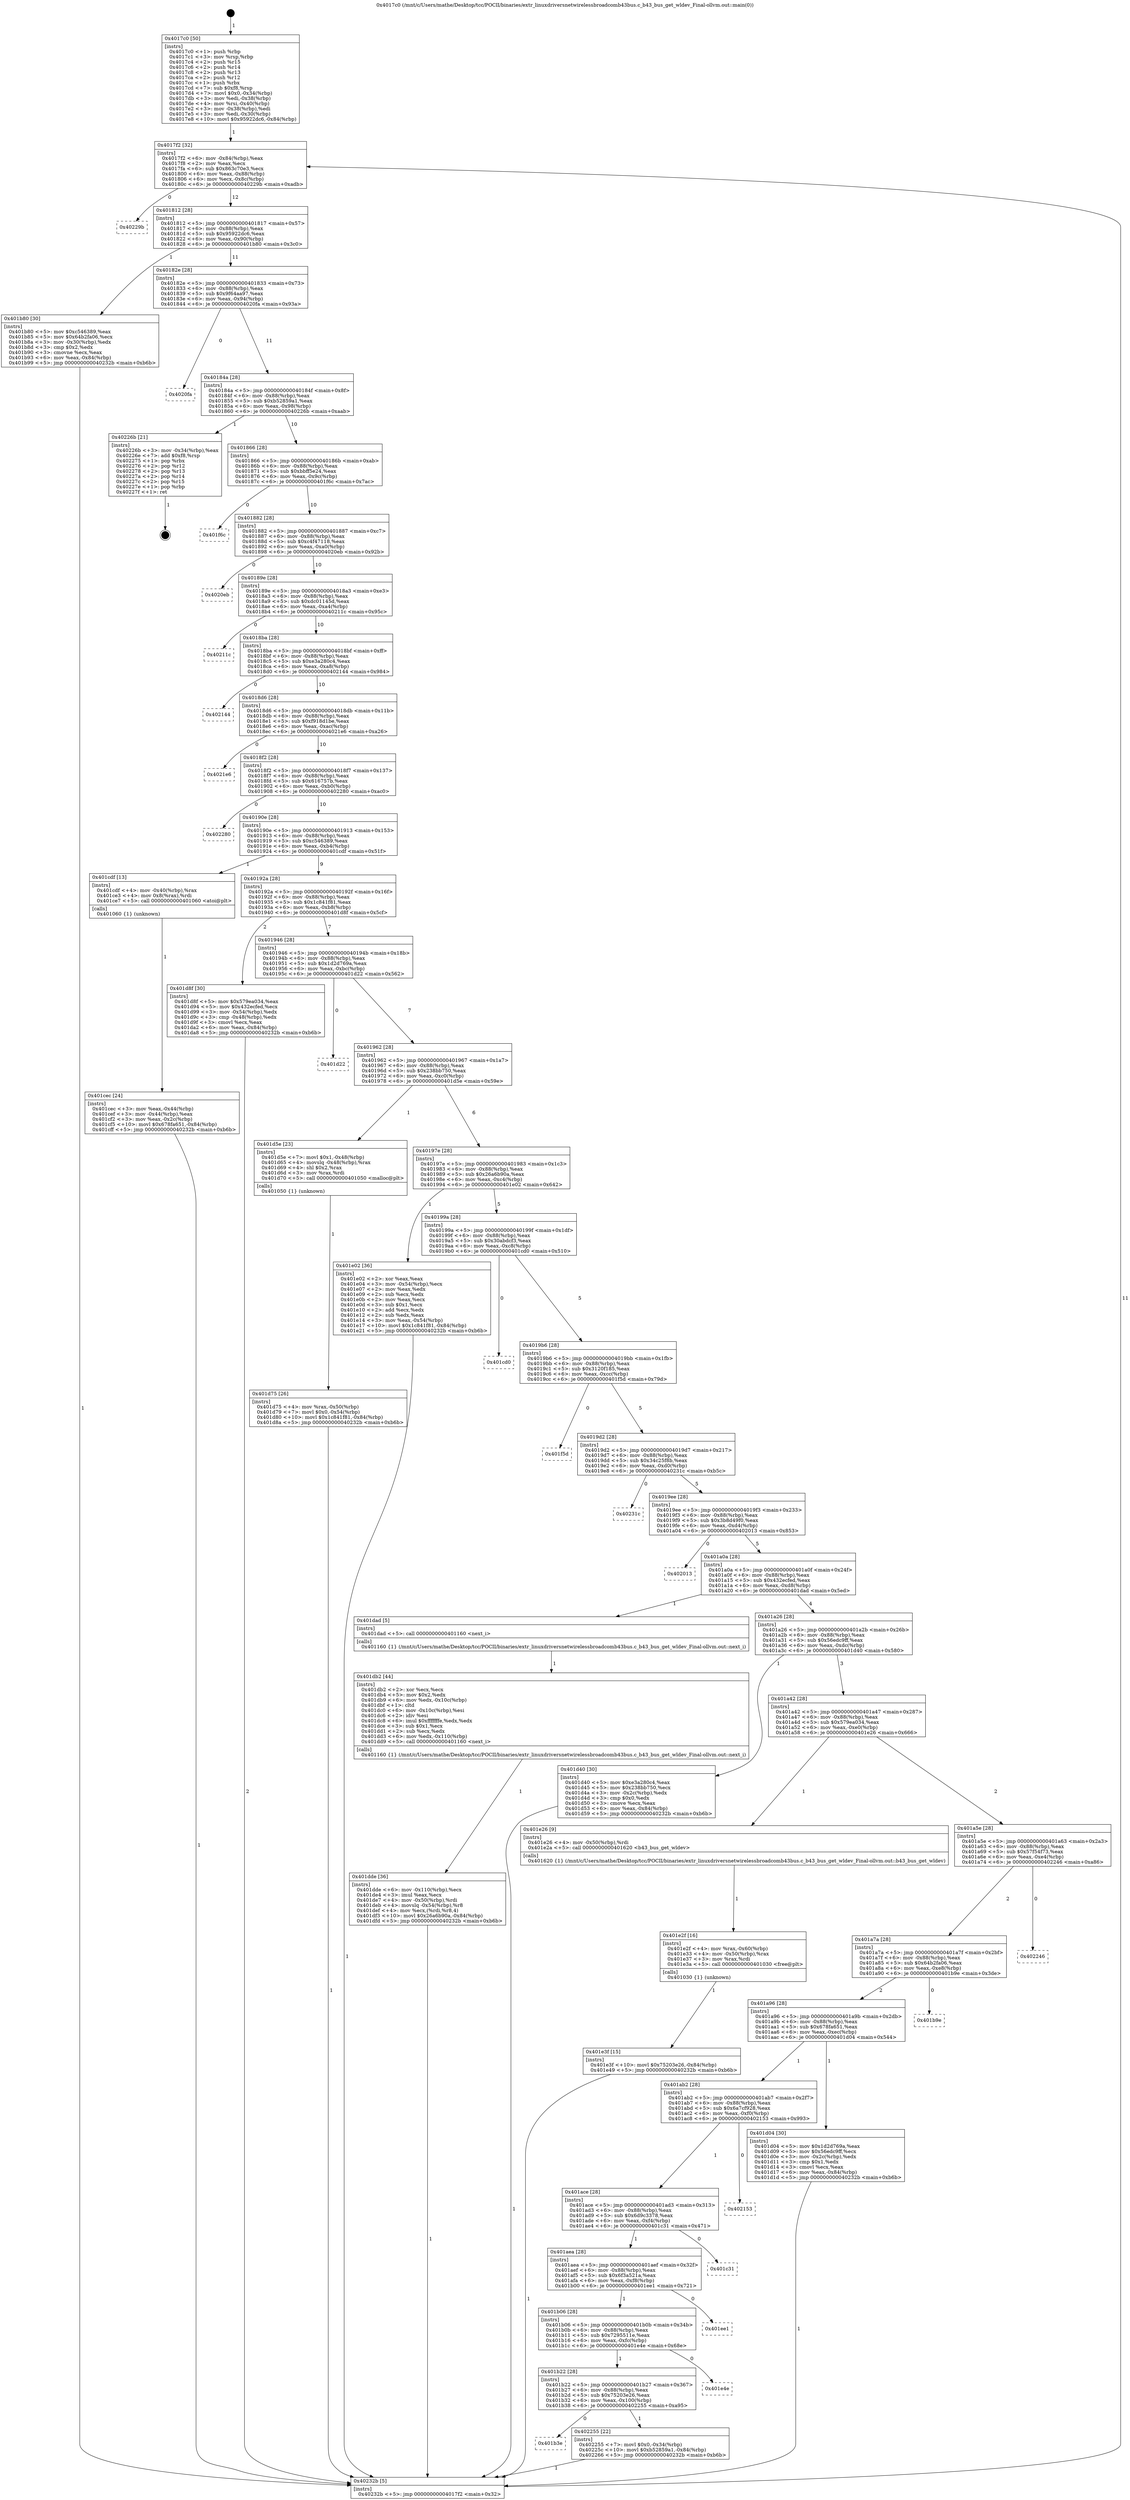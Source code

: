 digraph "0x4017c0" {
  label = "0x4017c0 (/mnt/c/Users/mathe/Desktop/tcc/POCII/binaries/extr_linuxdriversnetwirelessbroadcomb43bus.c_b43_bus_get_wldev_Final-ollvm.out::main(0))"
  labelloc = "t"
  node[shape=record]

  Entry [label="",width=0.3,height=0.3,shape=circle,fillcolor=black,style=filled]
  "0x4017f2" [label="{
     0x4017f2 [32]\l
     | [instrs]\l
     &nbsp;&nbsp;0x4017f2 \<+6\>: mov -0x84(%rbp),%eax\l
     &nbsp;&nbsp;0x4017f8 \<+2\>: mov %eax,%ecx\l
     &nbsp;&nbsp;0x4017fa \<+6\>: sub $0x863c70e3,%ecx\l
     &nbsp;&nbsp;0x401800 \<+6\>: mov %eax,-0x88(%rbp)\l
     &nbsp;&nbsp;0x401806 \<+6\>: mov %ecx,-0x8c(%rbp)\l
     &nbsp;&nbsp;0x40180c \<+6\>: je 000000000040229b \<main+0xadb\>\l
  }"]
  "0x40229b" [label="{
     0x40229b\l
  }", style=dashed]
  "0x401812" [label="{
     0x401812 [28]\l
     | [instrs]\l
     &nbsp;&nbsp;0x401812 \<+5\>: jmp 0000000000401817 \<main+0x57\>\l
     &nbsp;&nbsp;0x401817 \<+6\>: mov -0x88(%rbp),%eax\l
     &nbsp;&nbsp;0x40181d \<+5\>: sub $0x95922dc6,%eax\l
     &nbsp;&nbsp;0x401822 \<+6\>: mov %eax,-0x90(%rbp)\l
     &nbsp;&nbsp;0x401828 \<+6\>: je 0000000000401b80 \<main+0x3c0\>\l
  }"]
  Exit [label="",width=0.3,height=0.3,shape=circle,fillcolor=black,style=filled,peripheries=2]
  "0x401b80" [label="{
     0x401b80 [30]\l
     | [instrs]\l
     &nbsp;&nbsp;0x401b80 \<+5\>: mov $0xc546389,%eax\l
     &nbsp;&nbsp;0x401b85 \<+5\>: mov $0x64b2fa06,%ecx\l
     &nbsp;&nbsp;0x401b8a \<+3\>: mov -0x30(%rbp),%edx\l
     &nbsp;&nbsp;0x401b8d \<+3\>: cmp $0x2,%edx\l
     &nbsp;&nbsp;0x401b90 \<+3\>: cmovne %ecx,%eax\l
     &nbsp;&nbsp;0x401b93 \<+6\>: mov %eax,-0x84(%rbp)\l
     &nbsp;&nbsp;0x401b99 \<+5\>: jmp 000000000040232b \<main+0xb6b\>\l
  }"]
  "0x40182e" [label="{
     0x40182e [28]\l
     | [instrs]\l
     &nbsp;&nbsp;0x40182e \<+5\>: jmp 0000000000401833 \<main+0x73\>\l
     &nbsp;&nbsp;0x401833 \<+6\>: mov -0x88(%rbp),%eax\l
     &nbsp;&nbsp;0x401839 \<+5\>: sub $0x9f64aa97,%eax\l
     &nbsp;&nbsp;0x40183e \<+6\>: mov %eax,-0x94(%rbp)\l
     &nbsp;&nbsp;0x401844 \<+6\>: je 00000000004020fa \<main+0x93a\>\l
  }"]
  "0x40232b" [label="{
     0x40232b [5]\l
     | [instrs]\l
     &nbsp;&nbsp;0x40232b \<+5\>: jmp 00000000004017f2 \<main+0x32\>\l
  }"]
  "0x4017c0" [label="{
     0x4017c0 [50]\l
     | [instrs]\l
     &nbsp;&nbsp;0x4017c0 \<+1\>: push %rbp\l
     &nbsp;&nbsp;0x4017c1 \<+3\>: mov %rsp,%rbp\l
     &nbsp;&nbsp;0x4017c4 \<+2\>: push %r15\l
     &nbsp;&nbsp;0x4017c6 \<+2\>: push %r14\l
     &nbsp;&nbsp;0x4017c8 \<+2\>: push %r13\l
     &nbsp;&nbsp;0x4017ca \<+2\>: push %r12\l
     &nbsp;&nbsp;0x4017cc \<+1\>: push %rbx\l
     &nbsp;&nbsp;0x4017cd \<+7\>: sub $0xf8,%rsp\l
     &nbsp;&nbsp;0x4017d4 \<+7\>: movl $0x0,-0x34(%rbp)\l
     &nbsp;&nbsp;0x4017db \<+3\>: mov %edi,-0x38(%rbp)\l
     &nbsp;&nbsp;0x4017de \<+4\>: mov %rsi,-0x40(%rbp)\l
     &nbsp;&nbsp;0x4017e2 \<+3\>: mov -0x38(%rbp),%edi\l
     &nbsp;&nbsp;0x4017e5 \<+3\>: mov %edi,-0x30(%rbp)\l
     &nbsp;&nbsp;0x4017e8 \<+10\>: movl $0x95922dc6,-0x84(%rbp)\l
  }"]
  "0x401b3e" [label="{
     0x401b3e\l
  }", style=dashed]
  "0x4020fa" [label="{
     0x4020fa\l
  }", style=dashed]
  "0x40184a" [label="{
     0x40184a [28]\l
     | [instrs]\l
     &nbsp;&nbsp;0x40184a \<+5\>: jmp 000000000040184f \<main+0x8f\>\l
     &nbsp;&nbsp;0x40184f \<+6\>: mov -0x88(%rbp),%eax\l
     &nbsp;&nbsp;0x401855 \<+5\>: sub $0xb52859a1,%eax\l
     &nbsp;&nbsp;0x40185a \<+6\>: mov %eax,-0x98(%rbp)\l
     &nbsp;&nbsp;0x401860 \<+6\>: je 000000000040226b \<main+0xaab\>\l
  }"]
  "0x402255" [label="{
     0x402255 [22]\l
     | [instrs]\l
     &nbsp;&nbsp;0x402255 \<+7\>: movl $0x0,-0x34(%rbp)\l
     &nbsp;&nbsp;0x40225c \<+10\>: movl $0xb52859a1,-0x84(%rbp)\l
     &nbsp;&nbsp;0x402266 \<+5\>: jmp 000000000040232b \<main+0xb6b\>\l
  }"]
  "0x40226b" [label="{
     0x40226b [21]\l
     | [instrs]\l
     &nbsp;&nbsp;0x40226b \<+3\>: mov -0x34(%rbp),%eax\l
     &nbsp;&nbsp;0x40226e \<+7\>: add $0xf8,%rsp\l
     &nbsp;&nbsp;0x402275 \<+1\>: pop %rbx\l
     &nbsp;&nbsp;0x402276 \<+2\>: pop %r12\l
     &nbsp;&nbsp;0x402278 \<+2\>: pop %r13\l
     &nbsp;&nbsp;0x40227a \<+2\>: pop %r14\l
     &nbsp;&nbsp;0x40227c \<+2\>: pop %r15\l
     &nbsp;&nbsp;0x40227e \<+1\>: pop %rbp\l
     &nbsp;&nbsp;0x40227f \<+1\>: ret\l
  }"]
  "0x401866" [label="{
     0x401866 [28]\l
     | [instrs]\l
     &nbsp;&nbsp;0x401866 \<+5\>: jmp 000000000040186b \<main+0xab\>\l
     &nbsp;&nbsp;0x40186b \<+6\>: mov -0x88(%rbp),%eax\l
     &nbsp;&nbsp;0x401871 \<+5\>: sub $0xbbff5e24,%eax\l
     &nbsp;&nbsp;0x401876 \<+6\>: mov %eax,-0x9c(%rbp)\l
     &nbsp;&nbsp;0x40187c \<+6\>: je 0000000000401f6c \<main+0x7ac\>\l
  }"]
  "0x401b22" [label="{
     0x401b22 [28]\l
     | [instrs]\l
     &nbsp;&nbsp;0x401b22 \<+5\>: jmp 0000000000401b27 \<main+0x367\>\l
     &nbsp;&nbsp;0x401b27 \<+6\>: mov -0x88(%rbp),%eax\l
     &nbsp;&nbsp;0x401b2d \<+5\>: sub $0x75203e26,%eax\l
     &nbsp;&nbsp;0x401b32 \<+6\>: mov %eax,-0x100(%rbp)\l
     &nbsp;&nbsp;0x401b38 \<+6\>: je 0000000000402255 \<main+0xa95\>\l
  }"]
  "0x401f6c" [label="{
     0x401f6c\l
  }", style=dashed]
  "0x401882" [label="{
     0x401882 [28]\l
     | [instrs]\l
     &nbsp;&nbsp;0x401882 \<+5\>: jmp 0000000000401887 \<main+0xc7\>\l
     &nbsp;&nbsp;0x401887 \<+6\>: mov -0x88(%rbp),%eax\l
     &nbsp;&nbsp;0x40188d \<+5\>: sub $0xc4f47118,%eax\l
     &nbsp;&nbsp;0x401892 \<+6\>: mov %eax,-0xa0(%rbp)\l
     &nbsp;&nbsp;0x401898 \<+6\>: je 00000000004020eb \<main+0x92b\>\l
  }"]
  "0x401e4e" [label="{
     0x401e4e\l
  }", style=dashed]
  "0x4020eb" [label="{
     0x4020eb\l
  }", style=dashed]
  "0x40189e" [label="{
     0x40189e [28]\l
     | [instrs]\l
     &nbsp;&nbsp;0x40189e \<+5\>: jmp 00000000004018a3 \<main+0xe3\>\l
     &nbsp;&nbsp;0x4018a3 \<+6\>: mov -0x88(%rbp),%eax\l
     &nbsp;&nbsp;0x4018a9 \<+5\>: sub $0xdc01145d,%eax\l
     &nbsp;&nbsp;0x4018ae \<+6\>: mov %eax,-0xa4(%rbp)\l
     &nbsp;&nbsp;0x4018b4 \<+6\>: je 000000000040211c \<main+0x95c\>\l
  }"]
  "0x401b06" [label="{
     0x401b06 [28]\l
     | [instrs]\l
     &nbsp;&nbsp;0x401b06 \<+5\>: jmp 0000000000401b0b \<main+0x34b\>\l
     &nbsp;&nbsp;0x401b0b \<+6\>: mov -0x88(%rbp),%eax\l
     &nbsp;&nbsp;0x401b11 \<+5\>: sub $0x7295511e,%eax\l
     &nbsp;&nbsp;0x401b16 \<+6\>: mov %eax,-0xfc(%rbp)\l
     &nbsp;&nbsp;0x401b1c \<+6\>: je 0000000000401e4e \<main+0x68e\>\l
  }"]
  "0x40211c" [label="{
     0x40211c\l
  }", style=dashed]
  "0x4018ba" [label="{
     0x4018ba [28]\l
     | [instrs]\l
     &nbsp;&nbsp;0x4018ba \<+5\>: jmp 00000000004018bf \<main+0xff\>\l
     &nbsp;&nbsp;0x4018bf \<+6\>: mov -0x88(%rbp),%eax\l
     &nbsp;&nbsp;0x4018c5 \<+5\>: sub $0xe3a280c4,%eax\l
     &nbsp;&nbsp;0x4018ca \<+6\>: mov %eax,-0xa8(%rbp)\l
     &nbsp;&nbsp;0x4018d0 \<+6\>: je 0000000000402144 \<main+0x984\>\l
  }"]
  "0x401ee1" [label="{
     0x401ee1\l
  }", style=dashed]
  "0x402144" [label="{
     0x402144\l
  }", style=dashed]
  "0x4018d6" [label="{
     0x4018d6 [28]\l
     | [instrs]\l
     &nbsp;&nbsp;0x4018d6 \<+5\>: jmp 00000000004018db \<main+0x11b\>\l
     &nbsp;&nbsp;0x4018db \<+6\>: mov -0x88(%rbp),%eax\l
     &nbsp;&nbsp;0x4018e1 \<+5\>: sub $0xf918d1be,%eax\l
     &nbsp;&nbsp;0x4018e6 \<+6\>: mov %eax,-0xac(%rbp)\l
     &nbsp;&nbsp;0x4018ec \<+6\>: je 00000000004021e6 \<main+0xa26\>\l
  }"]
  "0x401aea" [label="{
     0x401aea [28]\l
     | [instrs]\l
     &nbsp;&nbsp;0x401aea \<+5\>: jmp 0000000000401aef \<main+0x32f\>\l
     &nbsp;&nbsp;0x401aef \<+6\>: mov -0x88(%rbp),%eax\l
     &nbsp;&nbsp;0x401af5 \<+5\>: sub $0x6f3a521a,%eax\l
     &nbsp;&nbsp;0x401afa \<+6\>: mov %eax,-0xf8(%rbp)\l
     &nbsp;&nbsp;0x401b00 \<+6\>: je 0000000000401ee1 \<main+0x721\>\l
  }"]
  "0x4021e6" [label="{
     0x4021e6\l
  }", style=dashed]
  "0x4018f2" [label="{
     0x4018f2 [28]\l
     | [instrs]\l
     &nbsp;&nbsp;0x4018f2 \<+5\>: jmp 00000000004018f7 \<main+0x137\>\l
     &nbsp;&nbsp;0x4018f7 \<+6\>: mov -0x88(%rbp),%eax\l
     &nbsp;&nbsp;0x4018fd \<+5\>: sub $0x616757b,%eax\l
     &nbsp;&nbsp;0x401902 \<+6\>: mov %eax,-0xb0(%rbp)\l
     &nbsp;&nbsp;0x401908 \<+6\>: je 0000000000402280 \<main+0xac0\>\l
  }"]
  "0x401c31" [label="{
     0x401c31\l
  }", style=dashed]
  "0x402280" [label="{
     0x402280\l
  }", style=dashed]
  "0x40190e" [label="{
     0x40190e [28]\l
     | [instrs]\l
     &nbsp;&nbsp;0x40190e \<+5\>: jmp 0000000000401913 \<main+0x153\>\l
     &nbsp;&nbsp;0x401913 \<+6\>: mov -0x88(%rbp),%eax\l
     &nbsp;&nbsp;0x401919 \<+5\>: sub $0xc546389,%eax\l
     &nbsp;&nbsp;0x40191e \<+6\>: mov %eax,-0xb4(%rbp)\l
     &nbsp;&nbsp;0x401924 \<+6\>: je 0000000000401cdf \<main+0x51f\>\l
  }"]
  "0x401ace" [label="{
     0x401ace [28]\l
     | [instrs]\l
     &nbsp;&nbsp;0x401ace \<+5\>: jmp 0000000000401ad3 \<main+0x313\>\l
     &nbsp;&nbsp;0x401ad3 \<+6\>: mov -0x88(%rbp),%eax\l
     &nbsp;&nbsp;0x401ad9 \<+5\>: sub $0x6d9c3378,%eax\l
     &nbsp;&nbsp;0x401ade \<+6\>: mov %eax,-0xf4(%rbp)\l
     &nbsp;&nbsp;0x401ae4 \<+6\>: je 0000000000401c31 \<main+0x471\>\l
  }"]
  "0x401cdf" [label="{
     0x401cdf [13]\l
     | [instrs]\l
     &nbsp;&nbsp;0x401cdf \<+4\>: mov -0x40(%rbp),%rax\l
     &nbsp;&nbsp;0x401ce3 \<+4\>: mov 0x8(%rax),%rdi\l
     &nbsp;&nbsp;0x401ce7 \<+5\>: call 0000000000401060 \<atoi@plt\>\l
     | [calls]\l
     &nbsp;&nbsp;0x401060 \{1\} (unknown)\l
  }"]
  "0x40192a" [label="{
     0x40192a [28]\l
     | [instrs]\l
     &nbsp;&nbsp;0x40192a \<+5\>: jmp 000000000040192f \<main+0x16f\>\l
     &nbsp;&nbsp;0x40192f \<+6\>: mov -0x88(%rbp),%eax\l
     &nbsp;&nbsp;0x401935 \<+5\>: sub $0x1c841f81,%eax\l
     &nbsp;&nbsp;0x40193a \<+6\>: mov %eax,-0xb8(%rbp)\l
     &nbsp;&nbsp;0x401940 \<+6\>: je 0000000000401d8f \<main+0x5cf\>\l
  }"]
  "0x401cec" [label="{
     0x401cec [24]\l
     | [instrs]\l
     &nbsp;&nbsp;0x401cec \<+3\>: mov %eax,-0x44(%rbp)\l
     &nbsp;&nbsp;0x401cef \<+3\>: mov -0x44(%rbp),%eax\l
     &nbsp;&nbsp;0x401cf2 \<+3\>: mov %eax,-0x2c(%rbp)\l
     &nbsp;&nbsp;0x401cf5 \<+10\>: movl $0x678fa651,-0x84(%rbp)\l
     &nbsp;&nbsp;0x401cff \<+5\>: jmp 000000000040232b \<main+0xb6b\>\l
  }"]
  "0x402153" [label="{
     0x402153\l
  }", style=dashed]
  "0x401d8f" [label="{
     0x401d8f [30]\l
     | [instrs]\l
     &nbsp;&nbsp;0x401d8f \<+5\>: mov $0x579ea034,%eax\l
     &nbsp;&nbsp;0x401d94 \<+5\>: mov $0x432ecfed,%ecx\l
     &nbsp;&nbsp;0x401d99 \<+3\>: mov -0x54(%rbp),%edx\l
     &nbsp;&nbsp;0x401d9c \<+3\>: cmp -0x48(%rbp),%edx\l
     &nbsp;&nbsp;0x401d9f \<+3\>: cmovl %ecx,%eax\l
     &nbsp;&nbsp;0x401da2 \<+6\>: mov %eax,-0x84(%rbp)\l
     &nbsp;&nbsp;0x401da8 \<+5\>: jmp 000000000040232b \<main+0xb6b\>\l
  }"]
  "0x401946" [label="{
     0x401946 [28]\l
     | [instrs]\l
     &nbsp;&nbsp;0x401946 \<+5\>: jmp 000000000040194b \<main+0x18b\>\l
     &nbsp;&nbsp;0x40194b \<+6\>: mov -0x88(%rbp),%eax\l
     &nbsp;&nbsp;0x401951 \<+5\>: sub $0x1d2d769a,%eax\l
     &nbsp;&nbsp;0x401956 \<+6\>: mov %eax,-0xbc(%rbp)\l
     &nbsp;&nbsp;0x40195c \<+6\>: je 0000000000401d22 \<main+0x562\>\l
  }"]
  "0x401e3f" [label="{
     0x401e3f [15]\l
     | [instrs]\l
     &nbsp;&nbsp;0x401e3f \<+10\>: movl $0x75203e26,-0x84(%rbp)\l
     &nbsp;&nbsp;0x401e49 \<+5\>: jmp 000000000040232b \<main+0xb6b\>\l
  }"]
  "0x401d22" [label="{
     0x401d22\l
  }", style=dashed]
  "0x401962" [label="{
     0x401962 [28]\l
     | [instrs]\l
     &nbsp;&nbsp;0x401962 \<+5\>: jmp 0000000000401967 \<main+0x1a7\>\l
     &nbsp;&nbsp;0x401967 \<+6\>: mov -0x88(%rbp),%eax\l
     &nbsp;&nbsp;0x40196d \<+5\>: sub $0x238bb750,%eax\l
     &nbsp;&nbsp;0x401972 \<+6\>: mov %eax,-0xc0(%rbp)\l
     &nbsp;&nbsp;0x401978 \<+6\>: je 0000000000401d5e \<main+0x59e\>\l
  }"]
  "0x401e2f" [label="{
     0x401e2f [16]\l
     | [instrs]\l
     &nbsp;&nbsp;0x401e2f \<+4\>: mov %rax,-0x60(%rbp)\l
     &nbsp;&nbsp;0x401e33 \<+4\>: mov -0x50(%rbp),%rax\l
     &nbsp;&nbsp;0x401e37 \<+3\>: mov %rax,%rdi\l
     &nbsp;&nbsp;0x401e3a \<+5\>: call 0000000000401030 \<free@plt\>\l
     | [calls]\l
     &nbsp;&nbsp;0x401030 \{1\} (unknown)\l
  }"]
  "0x401d5e" [label="{
     0x401d5e [23]\l
     | [instrs]\l
     &nbsp;&nbsp;0x401d5e \<+7\>: movl $0x1,-0x48(%rbp)\l
     &nbsp;&nbsp;0x401d65 \<+4\>: movslq -0x48(%rbp),%rax\l
     &nbsp;&nbsp;0x401d69 \<+4\>: shl $0x2,%rax\l
     &nbsp;&nbsp;0x401d6d \<+3\>: mov %rax,%rdi\l
     &nbsp;&nbsp;0x401d70 \<+5\>: call 0000000000401050 \<malloc@plt\>\l
     | [calls]\l
     &nbsp;&nbsp;0x401050 \{1\} (unknown)\l
  }"]
  "0x40197e" [label="{
     0x40197e [28]\l
     | [instrs]\l
     &nbsp;&nbsp;0x40197e \<+5\>: jmp 0000000000401983 \<main+0x1c3\>\l
     &nbsp;&nbsp;0x401983 \<+6\>: mov -0x88(%rbp),%eax\l
     &nbsp;&nbsp;0x401989 \<+5\>: sub $0x26a6b90a,%eax\l
     &nbsp;&nbsp;0x40198e \<+6\>: mov %eax,-0xc4(%rbp)\l
     &nbsp;&nbsp;0x401994 \<+6\>: je 0000000000401e02 \<main+0x642\>\l
  }"]
  "0x401dde" [label="{
     0x401dde [36]\l
     | [instrs]\l
     &nbsp;&nbsp;0x401dde \<+6\>: mov -0x110(%rbp),%ecx\l
     &nbsp;&nbsp;0x401de4 \<+3\>: imul %eax,%ecx\l
     &nbsp;&nbsp;0x401de7 \<+4\>: mov -0x50(%rbp),%rdi\l
     &nbsp;&nbsp;0x401deb \<+4\>: movslq -0x54(%rbp),%r8\l
     &nbsp;&nbsp;0x401def \<+4\>: mov %ecx,(%rdi,%r8,4)\l
     &nbsp;&nbsp;0x401df3 \<+10\>: movl $0x26a6b90a,-0x84(%rbp)\l
     &nbsp;&nbsp;0x401dfd \<+5\>: jmp 000000000040232b \<main+0xb6b\>\l
  }"]
  "0x401e02" [label="{
     0x401e02 [36]\l
     | [instrs]\l
     &nbsp;&nbsp;0x401e02 \<+2\>: xor %eax,%eax\l
     &nbsp;&nbsp;0x401e04 \<+3\>: mov -0x54(%rbp),%ecx\l
     &nbsp;&nbsp;0x401e07 \<+2\>: mov %eax,%edx\l
     &nbsp;&nbsp;0x401e09 \<+2\>: sub %ecx,%edx\l
     &nbsp;&nbsp;0x401e0b \<+2\>: mov %eax,%ecx\l
     &nbsp;&nbsp;0x401e0d \<+3\>: sub $0x1,%ecx\l
     &nbsp;&nbsp;0x401e10 \<+2\>: add %ecx,%edx\l
     &nbsp;&nbsp;0x401e12 \<+2\>: sub %edx,%eax\l
     &nbsp;&nbsp;0x401e14 \<+3\>: mov %eax,-0x54(%rbp)\l
     &nbsp;&nbsp;0x401e17 \<+10\>: movl $0x1c841f81,-0x84(%rbp)\l
     &nbsp;&nbsp;0x401e21 \<+5\>: jmp 000000000040232b \<main+0xb6b\>\l
  }"]
  "0x40199a" [label="{
     0x40199a [28]\l
     | [instrs]\l
     &nbsp;&nbsp;0x40199a \<+5\>: jmp 000000000040199f \<main+0x1df\>\l
     &nbsp;&nbsp;0x40199f \<+6\>: mov -0x88(%rbp),%eax\l
     &nbsp;&nbsp;0x4019a5 \<+5\>: sub $0x30abdcf3,%eax\l
     &nbsp;&nbsp;0x4019aa \<+6\>: mov %eax,-0xc8(%rbp)\l
     &nbsp;&nbsp;0x4019b0 \<+6\>: je 0000000000401cd0 \<main+0x510\>\l
  }"]
  "0x401db2" [label="{
     0x401db2 [44]\l
     | [instrs]\l
     &nbsp;&nbsp;0x401db2 \<+2\>: xor %ecx,%ecx\l
     &nbsp;&nbsp;0x401db4 \<+5\>: mov $0x2,%edx\l
     &nbsp;&nbsp;0x401db9 \<+6\>: mov %edx,-0x10c(%rbp)\l
     &nbsp;&nbsp;0x401dbf \<+1\>: cltd\l
     &nbsp;&nbsp;0x401dc0 \<+6\>: mov -0x10c(%rbp),%esi\l
     &nbsp;&nbsp;0x401dc6 \<+2\>: idiv %esi\l
     &nbsp;&nbsp;0x401dc8 \<+6\>: imul $0xfffffffe,%edx,%edx\l
     &nbsp;&nbsp;0x401dce \<+3\>: sub $0x1,%ecx\l
     &nbsp;&nbsp;0x401dd1 \<+2\>: sub %ecx,%edx\l
     &nbsp;&nbsp;0x401dd3 \<+6\>: mov %edx,-0x110(%rbp)\l
     &nbsp;&nbsp;0x401dd9 \<+5\>: call 0000000000401160 \<next_i\>\l
     | [calls]\l
     &nbsp;&nbsp;0x401160 \{1\} (/mnt/c/Users/mathe/Desktop/tcc/POCII/binaries/extr_linuxdriversnetwirelessbroadcomb43bus.c_b43_bus_get_wldev_Final-ollvm.out::next_i)\l
  }"]
  "0x401cd0" [label="{
     0x401cd0\l
  }", style=dashed]
  "0x4019b6" [label="{
     0x4019b6 [28]\l
     | [instrs]\l
     &nbsp;&nbsp;0x4019b6 \<+5\>: jmp 00000000004019bb \<main+0x1fb\>\l
     &nbsp;&nbsp;0x4019bb \<+6\>: mov -0x88(%rbp),%eax\l
     &nbsp;&nbsp;0x4019c1 \<+5\>: sub $0x3120f185,%eax\l
     &nbsp;&nbsp;0x4019c6 \<+6\>: mov %eax,-0xcc(%rbp)\l
     &nbsp;&nbsp;0x4019cc \<+6\>: je 0000000000401f5d \<main+0x79d\>\l
  }"]
  "0x401d75" [label="{
     0x401d75 [26]\l
     | [instrs]\l
     &nbsp;&nbsp;0x401d75 \<+4\>: mov %rax,-0x50(%rbp)\l
     &nbsp;&nbsp;0x401d79 \<+7\>: movl $0x0,-0x54(%rbp)\l
     &nbsp;&nbsp;0x401d80 \<+10\>: movl $0x1c841f81,-0x84(%rbp)\l
     &nbsp;&nbsp;0x401d8a \<+5\>: jmp 000000000040232b \<main+0xb6b\>\l
  }"]
  "0x401f5d" [label="{
     0x401f5d\l
  }", style=dashed]
  "0x4019d2" [label="{
     0x4019d2 [28]\l
     | [instrs]\l
     &nbsp;&nbsp;0x4019d2 \<+5\>: jmp 00000000004019d7 \<main+0x217\>\l
     &nbsp;&nbsp;0x4019d7 \<+6\>: mov -0x88(%rbp),%eax\l
     &nbsp;&nbsp;0x4019dd \<+5\>: sub $0x34c25f8b,%eax\l
     &nbsp;&nbsp;0x4019e2 \<+6\>: mov %eax,-0xd0(%rbp)\l
     &nbsp;&nbsp;0x4019e8 \<+6\>: je 000000000040231c \<main+0xb5c\>\l
  }"]
  "0x401ab2" [label="{
     0x401ab2 [28]\l
     | [instrs]\l
     &nbsp;&nbsp;0x401ab2 \<+5\>: jmp 0000000000401ab7 \<main+0x2f7\>\l
     &nbsp;&nbsp;0x401ab7 \<+6\>: mov -0x88(%rbp),%eax\l
     &nbsp;&nbsp;0x401abd \<+5\>: sub $0x6a7cf928,%eax\l
     &nbsp;&nbsp;0x401ac2 \<+6\>: mov %eax,-0xf0(%rbp)\l
     &nbsp;&nbsp;0x401ac8 \<+6\>: je 0000000000402153 \<main+0x993\>\l
  }"]
  "0x40231c" [label="{
     0x40231c\l
  }", style=dashed]
  "0x4019ee" [label="{
     0x4019ee [28]\l
     | [instrs]\l
     &nbsp;&nbsp;0x4019ee \<+5\>: jmp 00000000004019f3 \<main+0x233\>\l
     &nbsp;&nbsp;0x4019f3 \<+6\>: mov -0x88(%rbp),%eax\l
     &nbsp;&nbsp;0x4019f9 \<+5\>: sub $0x3b8d49f0,%eax\l
     &nbsp;&nbsp;0x4019fe \<+6\>: mov %eax,-0xd4(%rbp)\l
     &nbsp;&nbsp;0x401a04 \<+6\>: je 0000000000402013 \<main+0x853\>\l
  }"]
  "0x401d04" [label="{
     0x401d04 [30]\l
     | [instrs]\l
     &nbsp;&nbsp;0x401d04 \<+5\>: mov $0x1d2d769a,%eax\l
     &nbsp;&nbsp;0x401d09 \<+5\>: mov $0x56edc9ff,%ecx\l
     &nbsp;&nbsp;0x401d0e \<+3\>: mov -0x2c(%rbp),%edx\l
     &nbsp;&nbsp;0x401d11 \<+3\>: cmp $0x1,%edx\l
     &nbsp;&nbsp;0x401d14 \<+3\>: cmovl %ecx,%eax\l
     &nbsp;&nbsp;0x401d17 \<+6\>: mov %eax,-0x84(%rbp)\l
     &nbsp;&nbsp;0x401d1d \<+5\>: jmp 000000000040232b \<main+0xb6b\>\l
  }"]
  "0x402013" [label="{
     0x402013\l
  }", style=dashed]
  "0x401a0a" [label="{
     0x401a0a [28]\l
     | [instrs]\l
     &nbsp;&nbsp;0x401a0a \<+5\>: jmp 0000000000401a0f \<main+0x24f\>\l
     &nbsp;&nbsp;0x401a0f \<+6\>: mov -0x88(%rbp),%eax\l
     &nbsp;&nbsp;0x401a15 \<+5\>: sub $0x432ecfed,%eax\l
     &nbsp;&nbsp;0x401a1a \<+6\>: mov %eax,-0xd8(%rbp)\l
     &nbsp;&nbsp;0x401a20 \<+6\>: je 0000000000401dad \<main+0x5ed\>\l
  }"]
  "0x401a96" [label="{
     0x401a96 [28]\l
     | [instrs]\l
     &nbsp;&nbsp;0x401a96 \<+5\>: jmp 0000000000401a9b \<main+0x2db\>\l
     &nbsp;&nbsp;0x401a9b \<+6\>: mov -0x88(%rbp),%eax\l
     &nbsp;&nbsp;0x401aa1 \<+5\>: sub $0x678fa651,%eax\l
     &nbsp;&nbsp;0x401aa6 \<+6\>: mov %eax,-0xec(%rbp)\l
     &nbsp;&nbsp;0x401aac \<+6\>: je 0000000000401d04 \<main+0x544\>\l
  }"]
  "0x401dad" [label="{
     0x401dad [5]\l
     | [instrs]\l
     &nbsp;&nbsp;0x401dad \<+5\>: call 0000000000401160 \<next_i\>\l
     | [calls]\l
     &nbsp;&nbsp;0x401160 \{1\} (/mnt/c/Users/mathe/Desktop/tcc/POCII/binaries/extr_linuxdriversnetwirelessbroadcomb43bus.c_b43_bus_get_wldev_Final-ollvm.out::next_i)\l
  }"]
  "0x401a26" [label="{
     0x401a26 [28]\l
     | [instrs]\l
     &nbsp;&nbsp;0x401a26 \<+5\>: jmp 0000000000401a2b \<main+0x26b\>\l
     &nbsp;&nbsp;0x401a2b \<+6\>: mov -0x88(%rbp),%eax\l
     &nbsp;&nbsp;0x401a31 \<+5\>: sub $0x56edc9ff,%eax\l
     &nbsp;&nbsp;0x401a36 \<+6\>: mov %eax,-0xdc(%rbp)\l
     &nbsp;&nbsp;0x401a3c \<+6\>: je 0000000000401d40 \<main+0x580\>\l
  }"]
  "0x401b9e" [label="{
     0x401b9e\l
  }", style=dashed]
  "0x401d40" [label="{
     0x401d40 [30]\l
     | [instrs]\l
     &nbsp;&nbsp;0x401d40 \<+5\>: mov $0xe3a280c4,%eax\l
     &nbsp;&nbsp;0x401d45 \<+5\>: mov $0x238bb750,%ecx\l
     &nbsp;&nbsp;0x401d4a \<+3\>: mov -0x2c(%rbp),%edx\l
     &nbsp;&nbsp;0x401d4d \<+3\>: cmp $0x0,%edx\l
     &nbsp;&nbsp;0x401d50 \<+3\>: cmove %ecx,%eax\l
     &nbsp;&nbsp;0x401d53 \<+6\>: mov %eax,-0x84(%rbp)\l
     &nbsp;&nbsp;0x401d59 \<+5\>: jmp 000000000040232b \<main+0xb6b\>\l
  }"]
  "0x401a42" [label="{
     0x401a42 [28]\l
     | [instrs]\l
     &nbsp;&nbsp;0x401a42 \<+5\>: jmp 0000000000401a47 \<main+0x287\>\l
     &nbsp;&nbsp;0x401a47 \<+6\>: mov -0x88(%rbp),%eax\l
     &nbsp;&nbsp;0x401a4d \<+5\>: sub $0x579ea034,%eax\l
     &nbsp;&nbsp;0x401a52 \<+6\>: mov %eax,-0xe0(%rbp)\l
     &nbsp;&nbsp;0x401a58 \<+6\>: je 0000000000401e26 \<main+0x666\>\l
  }"]
  "0x401a7a" [label="{
     0x401a7a [28]\l
     | [instrs]\l
     &nbsp;&nbsp;0x401a7a \<+5\>: jmp 0000000000401a7f \<main+0x2bf\>\l
     &nbsp;&nbsp;0x401a7f \<+6\>: mov -0x88(%rbp),%eax\l
     &nbsp;&nbsp;0x401a85 \<+5\>: sub $0x64b2fa06,%eax\l
     &nbsp;&nbsp;0x401a8a \<+6\>: mov %eax,-0xe8(%rbp)\l
     &nbsp;&nbsp;0x401a90 \<+6\>: je 0000000000401b9e \<main+0x3de\>\l
  }"]
  "0x401e26" [label="{
     0x401e26 [9]\l
     | [instrs]\l
     &nbsp;&nbsp;0x401e26 \<+4\>: mov -0x50(%rbp),%rdi\l
     &nbsp;&nbsp;0x401e2a \<+5\>: call 0000000000401620 \<b43_bus_get_wldev\>\l
     | [calls]\l
     &nbsp;&nbsp;0x401620 \{1\} (/mnt/c/Users/mathe/Desktop/tcc/POCII/binaries/extr_linuxdriversnetwirelessbroadcomb43bus.c_b43_bus_get_wldev_Final-ollvm.out::b43_bus_get_wldev)\l
  }"]
  "0x401a5e" [label="{
     0x401a5e [28]\l
     | [instrs]\l
     &nbsp;&nbsp;0x401a5e \<+5\>: jmp 0000000000401a63 \<main+0x2a3\>\l
     &nbsp;&nbsp;0x401a63 \<+6\>: mov -0x88(%rbp),%eax\l
     &nbsp;&nbsp;0x401a69 \<+5\>: sub $0x57f54f73,%eax\l
     &nbsp;&nbsp;0x401a6e \<+6\>: mov %eax,-0xe4(%rbp)\l
     &nbsp;&nbsp;0x401a74 \<+6\>: je 0000000000402246 \<main+0xa86\>\l
  }"]
  "0x402246" [label="{
     0x402246\l
  }", style=dashed]
  Entry -> "0x4017c0" [label=" 1"]
  "0x4017f2" -> "0x40229b" [label=" 0"]
  "0x4017f2" -> "0x401812" [label=" 12"]
  "0x40226b" -> Exit [label=" 1"]
  "0x401812" -> "0x401b80" [label=" 1"]
  "0x401812" -> "0x40182e" [label=" 11"]
  "0x401b80" -> "0x40232b" [label=" 1"]
  "0x4017c0" -> "0x4017f2" [label=" 1"]
  "0x40232b" -> "0x4017f2" [label=" 11"]
  "0x402255" -> "0x40232b" [label=" 1"]
  "0x40182e" -> "0x4020fa" [label=" 0"]
  "0x40182e" -> "0x40184a" [label=" 11"]
  "0x401b22" -> "0x401b3e" [label=" 0"]
  "0x40184a" -> "0x40226b" [label=" 1"]
  "0x40184a" -> "0x401866" [label=" 10"]
  "0x401b22" -> "0x402255" [label=" 1"]
  "0x401866" -> "0x401f6c" [label=" 0"]
  "0x401866" -> "0x401882" [label=" 10"]
  "0x401b06" -> "0x401b22" [label=" 1"]
  "0x401882" -> "0x4020eb" [label=" 0"]
  "0x401882" -> "0x40189e" [label=" 10"]
  "0x401b06" -> "0x401e4e" [label=" 0"]
  "0x40189e" -> "0x40211c" [label=" 0"]
  "0x40189e" -> "0x4018ba" [label=" 10"]
  "0x401aea" -> "0x401b06" [label=" 1"]
  "0x4018ba" -> "0x402144" [label=" 0"]
  "0x4018ba" -> "0x4018d6" [label=" 10"]
  "0x401aea" -> "0x401ee1" [label=" 0"]
  "0x4018d6" -> "0x4021e6" [label=" 0"]
  "0x4018d6" -> "0x4018f2" [label=" 10"]
  "0x401ace" -> "0x401aea" [label=" 1"]
  "0x4018f2" -> "0x402280" [label=" 0"]
  "0x4018f2" -> "0x40190e" [label=" 10"]
  "0x401ace" -> "0x401c31" [label=" 0"]
  "0x40190e" -> "0x401cdf" [label=" 1"]
  "0x40190e" -> "0x40192a" [label=" 9"]
  "0x401cdf" -> "0x401cec" [label=" 1"]
  "0x401cec" -> "0x40232b" [label=" 1"]
  "0x401ab2" -> "0x401ace" [label=" 1"]
  "0x40192a" -> "0x401d8f" [label=" 2"]
  "0x40192a" -> "0x401946" [label=" 7"]
  "0x401ab2" -> "0x402153" [label=" 0"]
  "0x401946" -> "0x401d22" [label=" 0"]
  "0x401946" -> "0x401962" [label=" 7"]
  "0x401e3f" -> "0x40232b" [label=" 1"]
  "0x401962" -> "0x401d5e" [label=" 1"]
  "0x401962" -> "0x40197e" [label=" 6"]
  "0x401e2f" -> "0x401e3f" [label=" 1"]
  "0x40197e" -> "0x401e02" [label=" 1"]
  "0x40197e" -> "0x40199a" [label=" 5"]
  "0x401e26" -> "0x401e2f" [label=" 1"]
  "0x40199a" -> "0x401cd0" [label=" 0"]
  "0x40199a" -> "0x4019b6" [label=" 5"]
  "0x401e02" -> "0x40232b" [label=" 1"]
  "0x4019b6" -> "0x401f5d" [label=" 0"]
  "0x4019b6" -> "0x4019d2" [label=" 5"]
  "0x401dde" -> "0x40232b" [label=" 1"]
  "0x4019d2" -> "0x40231c" [label=" 0"]
  "0x4019d2" -> "0x4019ee" [label=" 5"]
  "0x401db2" -> "0x401dde" [label=" 1"]
  "0x4019ee" -> "0x402013" [label=" 0"]
  "0x4019ee" -> "0x401a0a" [label=" 5"]
  "0x401dad" -> "0x401db2" [label=" 1"]
  "0x401a0a" -> "0x401dad" [label=" 1"]
  "0x401a0a" -> "0x401a26" [label=" 4"]
  "0x401d75" -> "0x40232b" [label=" 1"]
  "0x401a26" -> "0x401d40" [label=" 1"]
  "0x401a26" -> "0x401a42" [label=" 3"]
  "0x401d5e" -> "0x401d75" [label=" 1"]
  "0x401a42" -> "0x401e26" [label=" 1"]
  "0x401a42" -> "0x401a5e" [label=" 2"]
  "0x401d04" -> "0x40232b" [label=" 1"]
  "0x401a5e" -> "0x402246" [label=" 0"]
  "0x401a5e" -> "0x401a7a" [label=" 2"]
  "0x401d40" -> "0x40232b" [label=" 1"]
  "0x401a7a" -> "0x401b9e" [label=" 0"]
  "0x401a7a" -> "0x401a96" [label=" 2"]
  "0x401d8f" -> "0x40232b" [label=" 2"]
  "0x401a96" -> "0x401d04" [label=" 1"]
  "0x401a96" -> "0x401ab2" [label=" 1"]
}
